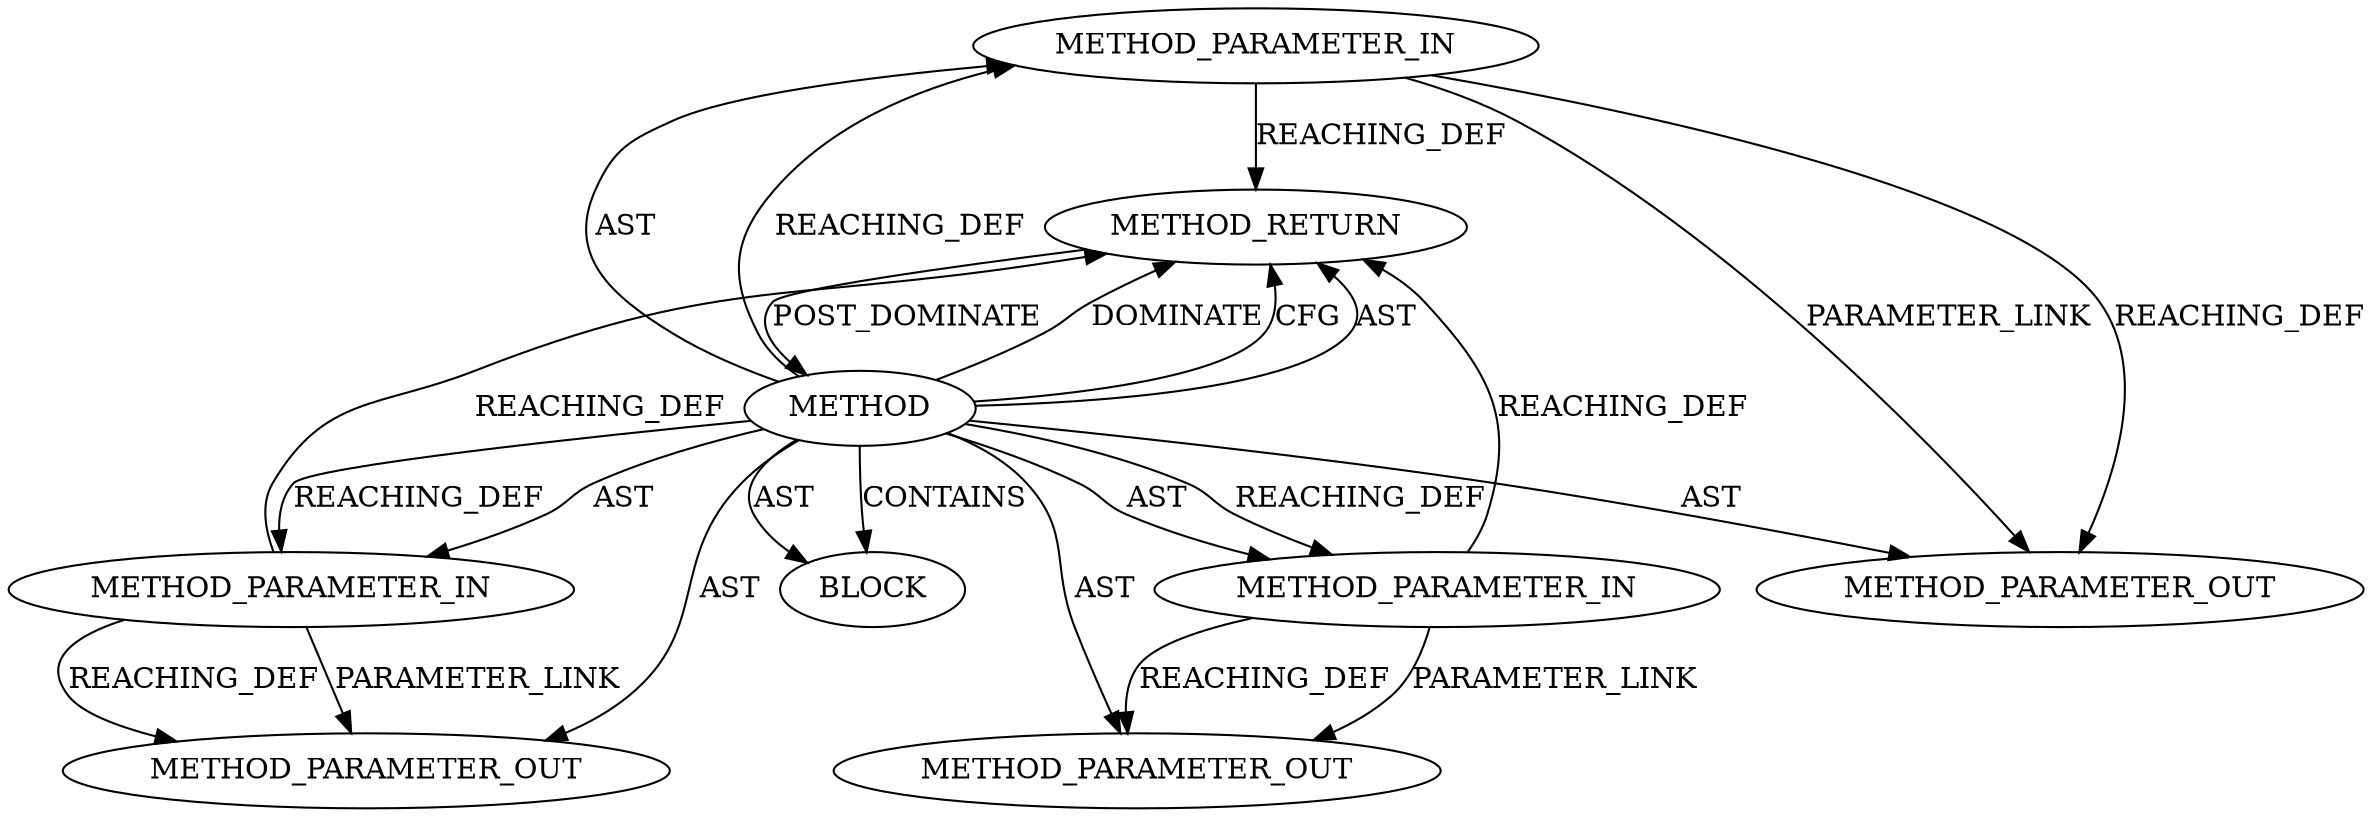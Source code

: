 digraph {
  12617 [label=METHOD_PARAMETER_IN ORDER=3 CODE="p3" IS_VARIADIC=false TYPE_FULL_NAME="ANY" EVALUATION_STRATEGY="BY_VALUE" INDEX=3 NAME="p3"]
  12615 [label=METHOD_PARAMETER_IN ORDER=1 CODE="p1" IS_VARIADIC=false TYPE_FULL_NAME="ANY" EVALUATION_STRATEGY="BY_VALUE" INDEX=1 NAME="p1"]
  12614 [label=METHOD AST_PARENT_TYPE="NAMESPACE_BLOCK" AST_PARENT_FULL_NAME="<global>" ORDER=0 CODE="<empty>" FULL_NAME="ceph_encode_copy" IS_EXTERNAL=true FILENAME="<empty>" SIGNATURE="" NAME="ceph_encode_copy"]
  12619 [label=METHOD_RETURN ORDER=2 CODE="RET" TYPE_FULL_NAME="ANY" EVALUATION_STRATEGY="BY_VALUE"]
  12618 [label=BLOCK ORDER=1 ARGUMENT_INDEX=1 CODE="<empty>" TYPE_FULL_NAME="ANY"]
  13536 [label=METHOD_PARAMETER_OUT ORDER=2 CODE="p2" IS_VARIADIC=false TYPE_FULL_NAME="ANY" EVALUATION_STRATEGY="BY_VALUE" INDEX=2 NAME="p2"]
  13535 [label=METHOD_PARAMETER_OUT ORDER=1 CODE="p1" IS_VARIADIC=false TYPE_FULL_NAME="ANY" EVALUATION_STRATEGY="BY_VALUE" INDEX=1 NAME="p1"]
  13537 [label=METHOD_PARAMETER_OUT ORDER=3 CODE="p3" IS_VARIADIC=false TYPE_FULL_NAME="ANY" EVALUATION_STRATEGY="BY_VALUE" INDEX=3 NAME="p3"]
  12616 [label=METHOD_PARAMETER_IN ORDER=2 CODE="p2" IS_VARIADIC=false TYPE_FULL_NAME="ANY" EVALUATION_STRATEGY="BY_VALUE" INDEX=2 NAME="p2"]
  12615 -> 12619 [label=REACHING_DEF VARIABLE="p1"]
  12614 -> 12618 [label=AST ]
  12617 -> 13537 [label=PARAMETER_LINK ]
  12619 -> 12614 [label=POST_DOMINATE ]
  12614 -> 12618 [label=CONTAINS ]
  12616 -> 13536 [label=REACHING_DEF VARIABLE="p2"]
  12614 -> 12615 [label=REACHING_DEF VARIABLE=""]
  12614 -> 12619 [label=DOMINATE ]
  12614 -> 13537 [label=AST ]
  12614 -> 12617 [label=AST ]
  12614 -> 12615 [label=AST ]
  12615 -> 13535 [label=REACHING_DEF VARIABLE="p1"]
  12617 -> 12619 [label=REACHING_DEF VARIABLE="p3"]
  12614 -> 13535 [label=AST ]
  12614 -> 12619 [label=CFG ]
  12614 -> 13536 [label=AST ]
  12614 -> 12616 [label=AST ]
  12616 -> 12619 [label=REACHING_DEF VARIABLE="p2"]
  12614 -> 12617 [label=REACHING_DEF VARIABLE=""]
  12617 -> 13537 [label=REACHING_DEF VARIABLE="p3"]
  12615 -> 13535 [label=PARAMETER_LINK ]
  12616 -> 13536 [label=PARAMETER_LINK ]
  12614 -> 12616 [label=REACHING_DEF VARIABLE=""]
  12614 -> 12619 [label=AST ]
}
